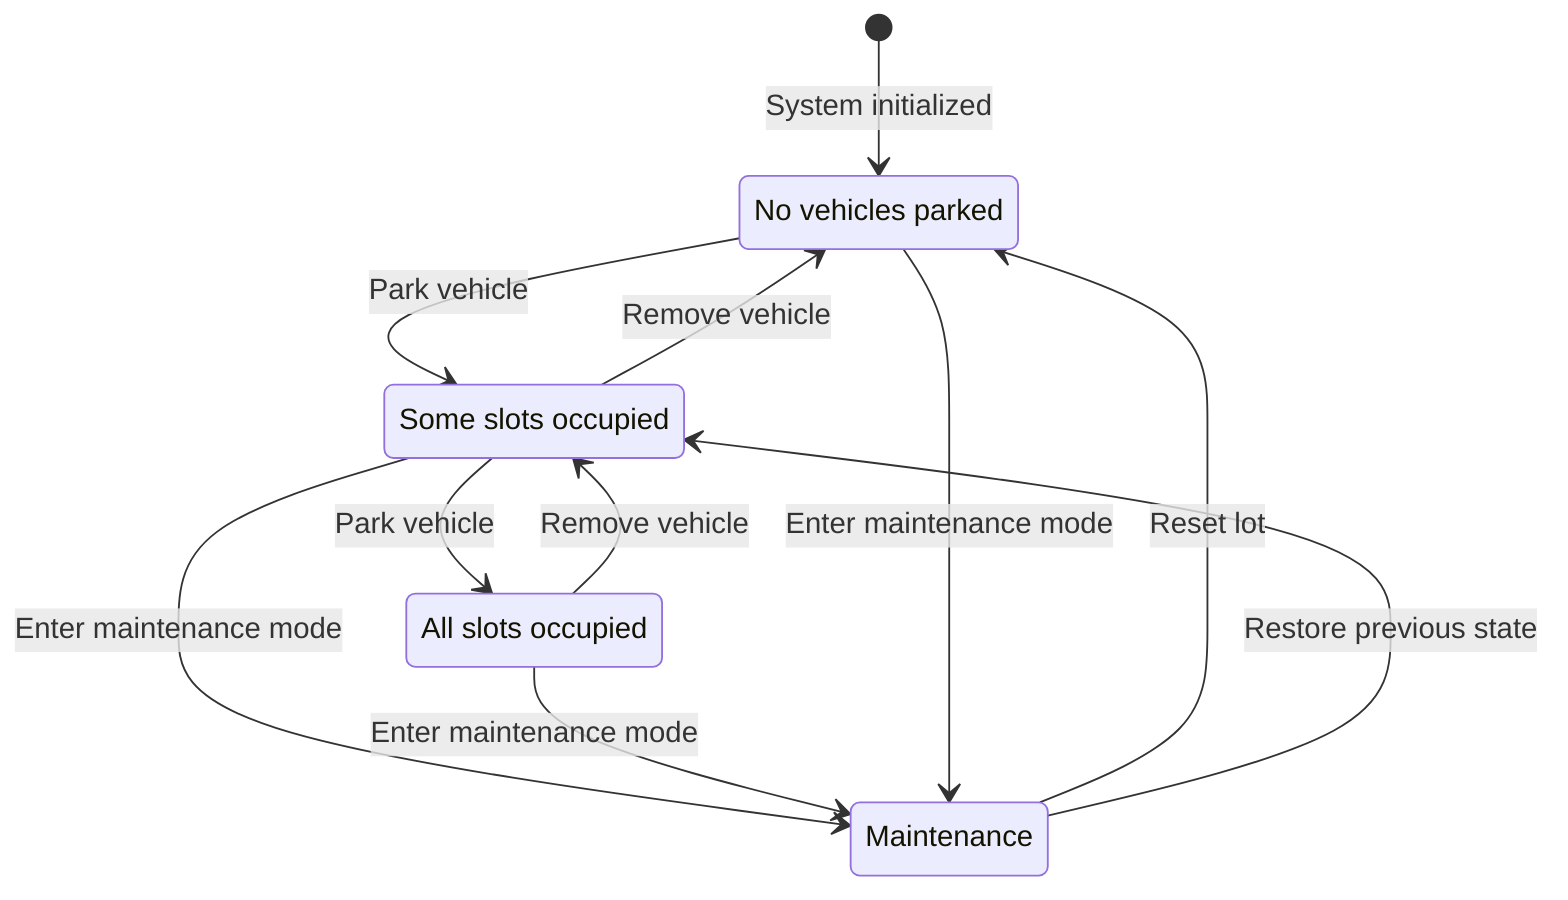 stateDiagram-v2
    [*] --> EmptyLot: System initialized
    EmptyLot: No vehicles parked

    EmptyLot --> PartiallyFull: Park vehicle
    PartiallyFull --> Full: Park vehicle
    PartiallyFull --> EmptyLot: Remove vehicle
    Full --> PartiallyFull: Remove vehicle

    PartiallyFull: Some slots occupied
    Full: All slots occupied

    PartiallyFull --> Maintenance: Enter maintenance mode
    Full --> Maintenance: Enter maintenance mode
    EmptyLot --> Maintenance: Enter maintenance mode

    Maintenance --> EmptyLot: Reset lot
    Maintenance --> PartiallyFull: Restore previous state
